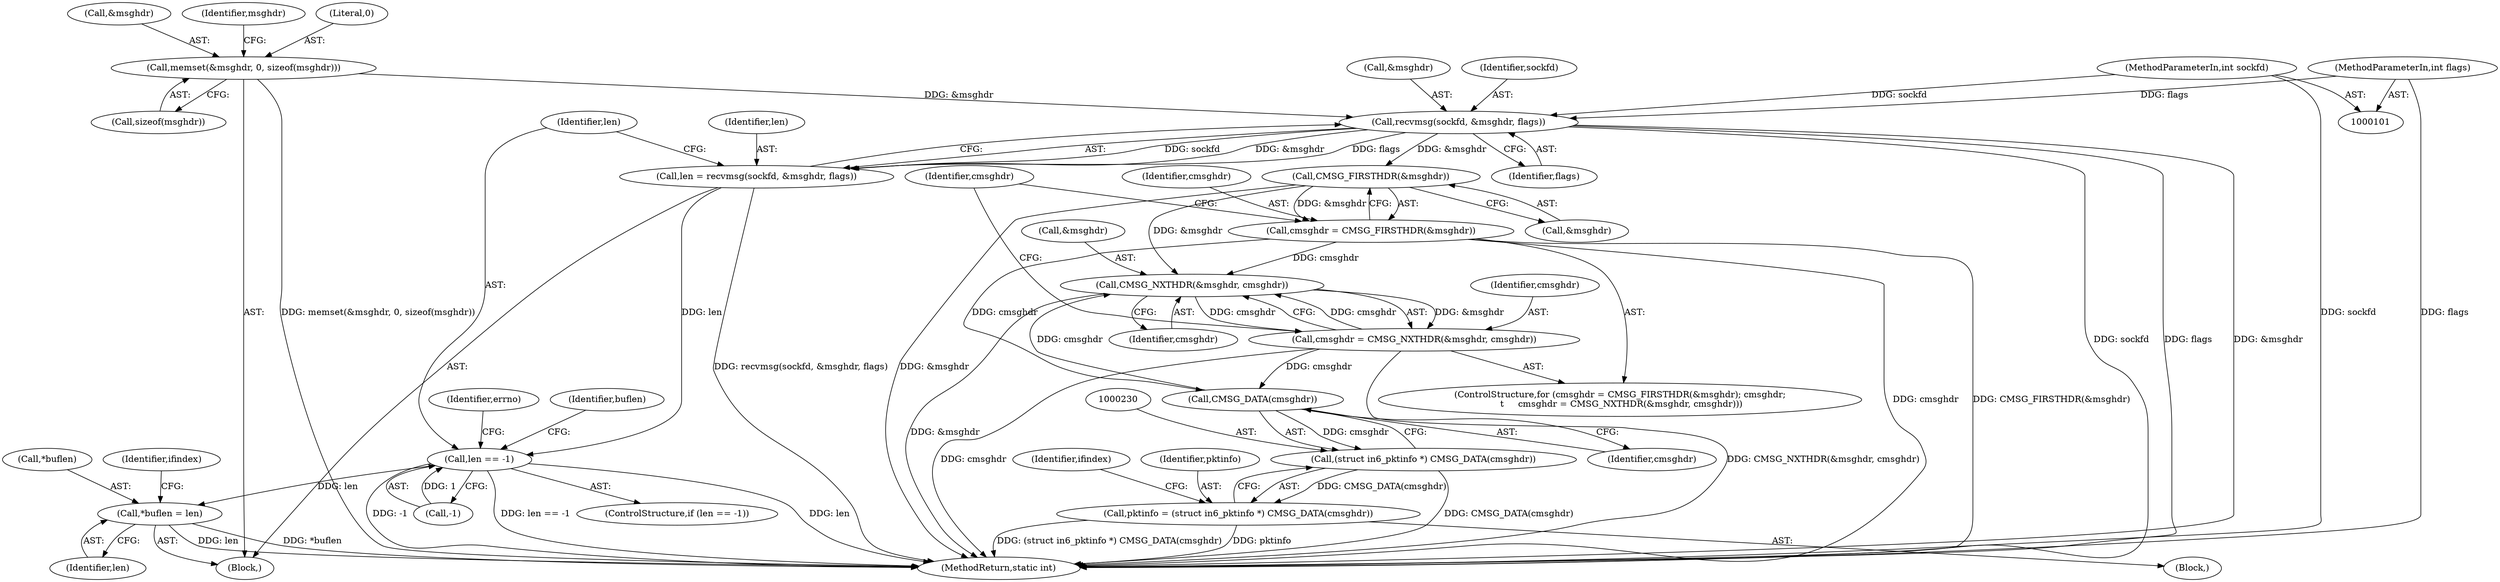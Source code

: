 digraph "0_libndp_a4892df306e0532487f1634ba6d4c6d4bb381c7f@API" {
"1000168" [label="(Call,recvmsg(sockfd, &msghdr, flags))"];
"1000102" [label="(MethodParameterIn,int sockfd)"];
"1000126" [label="(Call,memset(&msghdr, 0, sizeof(msghdr)))"];
"1000105" [label="(MethodParameterIn,int flags)"];
"1000166" [label="(Call,len = recvmsg(sockfd, &msghdr, flags))"];
"1000174" [label="(Call,len == -1)"];
"1000181" [label="(Call,*buflen = len)"];
"1000194" [label="(Call,CMSG_FIRSTHDR(&msghdr))"];
"1000192" [label="(Call,cmsghdr = CMSG_FIRSTHDR(&msghdr))"];
"1000200" [label="(Call,CMSG_NXTHDR(&msghdr, cmsghdr))"];
"1000198" [label="(Call,cmsghdr = CMSG_NXTHDR(&msghdr, cmsghdr))"];
"1000231" [label="(Call,CMSG_DATA(cmsghdr))"];
"1000229" [label="(Call,(struct in6_pktinfo *) CMSG_DATA(cmsghdr))"];
"1000227" [label="(Call,pktinfo = (struct in6_pktinfo *) CMSG_DATA(cmsghdr))"];
"1000187" [label="(Identifier,ifindex)"];
"1000166" [label="(Call,len = recvmsg(sockfd, &msghdr, flags))"];
"1000235" [label="(Identifier,ifindex)"];
"1000203" [label="(Identifier,cmsghdr)"];
"1000175" [label="(Identifier,len)"];
"1000181" [label="(Call,*buflen = len)"];
"1000130" [label="(Call,sizeof(msghdr))"];
"1000168" [label="(Call,recvmsg(sockfd, &msghdr, flags))"];
"1000127" [label="(Call,&msghdr)"];
"1000105" [label="(MethodParameterIn,int flags)"];
"1000173" [label="(ControlStructure,if (len == -1))"];
"1000108" [label="(Block,)"];
"1000228" [label="(Identifier,pktinfo)"];
"1000172" [label="(Identifier,flags)"];
"1000126" [label="(Call,memset(&msghdr, 0, sizeof(msghdr)))"];
"1000229" [label="(Call,(struct in6_pktinfo *) CMSG_DATA(cmsghdr))"];
"1000192" [label="(Call,cmsghdr = CMSG_FIRSTHDR(&msghdr))"];
"1000232" [label="(Identifier,cmsghdr)"];
"1000227" [label="(Call,pktinfo = (struct in6_pktinfo *) CMSG_DATA(cmsghdr))"];
"1000201" [label="(Call,&msghdr)"];
"1000182" [label="(Call,*buflen)"];
"1000183" [label="(Identifier,buflen)"];
"1000200" [label="(Call,CMSG_NXTHDR(&msghdr, cmsghdr))"];
"1000194" [label="(Call,CMSG_FIRSTHDR(&msghdr))"];
"1000169" [label="(Identifier,sockfd)"];
"1000170" [label="(Call,&msghdr)"];
"1000184" [label="(Identifier,len)"];
"1000199" [label="(Identifier,cmsghdr)"];
"1000195" [label="(Call,&msghdr)"];
"1000176" [label="(Call,-1)"];
"1000231" [label="(Call,CMSG_DATA(cmsghdr))"];
"1000174" [label="(Call,len == -1)"];
"1000225" [label="(Block,)"];
"1000167" [label="(Identifier,len)"];
"1000247" [label="(MethodReturn,static int)"];
"1000180" [label="(Identifier,errno)"];
"1000102" [label="(MethodParameterIn,int sockfd)"];
"1000134" [label="(Identifier,msghdr)"];
"1000198" [label="(Call,cmsghdr = CMSG_NXTHDR(&msghdr, cmsghdr))"];
"1000191" [label="(ControlStructure,for (cmsghdr = CMSG_FIRSTHDR(&msghdr); cmsghdr;\n \t     cmsghdr = CMSG_NXTHDR(&msghdr, cmsghdr)))"];
"1000197" [label="(Identifier,cmsghdr)"];
"1000129" [label="(Literal,0)"];
"1000193" [label="(Identifier,cmsghdr)"];
"1000168" -> "1000166"  [label="AST: "];
"1000168" -> "1000172"  [label="CFG: "];
"1000169" -> "1000168"  [label="AST: "];
"1000170" -> "1000168"  [label="AST: "];
"1000172" -> "1000168"  [label="AST: "];
"1000166" -> "1000168"  [label="CFG: "];
"1000168" -> "1000247"  [label="DDG: sockfd"];
"1000168" -> "1000247"  [label="DDG: flags"];
"1000168" -> "1000247"  [label="DDG: &msghdr"];
"1000168" -> "1000166"  [label="DDG: sockfd"];
"1000168" -> "1000166"  [label="DDG: &msghdr"];
"1000168" -> "1000166"  [label="DDG: flags"];
"1000102" -> "1000168"  [label="DDG: sockfd"];
"1000126" -> "1000168"  [label="DDG: &msghdr"];
"1000105" -> "1000168"  [label="DDG: flags"];
"1000168" -> "1000194"  [label="DDG: &msghdr"];
"1000102" -> "1000101"  [label="AST: "];
"1000102" -> "1000247"  [label="DDG: sockfd"];
"1000126" -> "1000108"  [label="AST: "];
"1000126" -> "1000130"  [label="CFG: "];
"1000127" -> "1000126"  [label="AST: "];
"1000129" -> "1000126"  [label="AST: "];
"1000130" -> "1000126"  [label="AST: "];
"1000134" -> "1000126"  [label="CFG: "];
"1000126" -> "1000247"  [label="DDG: memset(&msghdr, 0, sizeof(msghdr))"];
"1000105" -> "1000101"  [label="AST: "];
"1000105" -> "1000247"  [label="DDG: flags"];
"1000166" -> "1000108"  [label="AST: "];
"1000167" -> "1000166"  [label="AST: "];
"1000175" -> "1000166"  [label="CFG: "];
"1000166" -> "1000247"  [label="DDG: recvmsg(sockfd, &msghdr, flags)"];
"1000166" -> "1000174"  [label="DDG: len"];
"1000174" -> "1000173"  [label="AST: "];
"1000174" -> "1000176"  [label="CFG: "];
"1000175" -> "1000174"  [label="AST: "];
"1000176" -> "1000174"  [label="AST: "];
"1000180" -> "1000174"  [label="CFG: "];
"1000183" -> "1000174"  [label="CFG: "];
"1000174" -> "1000247"  [label="DDG: -1"];
"1000174" -> "1000247"  [label="DDG: len == -1"];
"1000174" -> "1000247"  [label="DDG: len"];
"1000176" -> "1000174"  [label="DDG: 1"];
"1000174" -> "1000181"  [label="DDG: len"];
"1000181" -> "1000108"  [label="AST: "];
"1000181" -> "1000184"  [label="CFG: "];
"1000182" -> "1000181"  [label="AST: "];
"1000184" -> "1000181"  [label="AST: "];
"1000187" -> "1000181"  [label="CFG: "];
"1000181" -> "1000247"  [label="DDG: *buflen"];
"1000181" -> "1000247"  [label="DDG: len"];
"1000194" -> "1000192"  [label="AST: "];
"1000194" -> "1000195"  [label="CFG: "];
"1000195" -> "1000194"  [label="AST: "];
"1000192" -> "1000194"  [label="CFG: "];
"1000194" -> "1000247"  [label="DDG: &msghdr"];
"1000194" -> "1000192"  [label="DDG: &msghdr"];
"1000194" -> "1000200"  [label="DDG: &msghdr"];
"1000192" -> "1000191"  [label="AST: "];
"1000193" -> "1000192"  [label="AST: "];
"1000197" -> "1000192"  [label="CFG: "];
"1000192" -> "1000247"  [label="DDG: CMSG_FIRSTHDR(&msghdr)"];
"1000192" -> "1000247"  [label="DDG: cmsghdr"];
"1000192" -> "1000200"  [label="DDG: cmsghdr"];
"1000192" -> "1000231"  [label="DDG: cmsghdr"];
"1000200" -> "1000198"  [label="AST: "];
"1000200" -> "1000203"  [label="CFG: "];
"1000201" -> "1000200"  [label="AST: "];
"1000203" -> "1000200"  [label="AST: "];
"1000198" -> "1000200"  [label="CFG: "];
"1000200" -> "1000247"  [label="DDG: &msghdr"];
"1000200" -> "1000198"  [label="DDG: &msghdr"];
"1000200" -> "1000198"  [label="DDG: cmsghdr"];
"1000198" -> "1000200"  [label="DDG: cmsghdr"];
"1000231" -> "1000200"  [label="DDG: cmsghdr"];
"1000198" -> "1000191"  [label="AST: "];
"1000199" -> "1000198"  [label="AST: "];
"1000197" -> "1000198"  [label="CFG: "];
"1000198" -> "1000247"  [label="DDG: CMSG_NXTHDR(&msghdr, cmsghdr)"];
"1000198" -> "1000247"  [label="DDG: cmsghdr"];
"1000198" -> "1000231"  [label="DDG: cmsghdr"];
"1000231" -> "1000229"  [label="AST: "];
"1000231" -> "1000232"  [label="CFG: "];
"1000232" -> "1000231"  [label="AST: "];
"1000229" -> "1000231"  [label="CFG: "];
"1000231" -> "1000229"  [label="DDG: cmsghdr"];
"1000229" -> "1000227"  [label="AST: "];
"1000230" -> "1000229"  [label="AST: "];
"1000227" -> "1000229"  [label="CFG: "];
"1000229" -> "1000247"  [label="DDG: CMSG_DATA(cmsghdr)"];
"1000229" -> "1000227"  [label="DDG: CMSG_DATA(cmsghdr)"];
"1000227" -> "1000225"  [label="AST: "];
"1000228" -> "1000227"  [label="AST: "];
"1000235" -> "1000227"  [label="CFG: "];
"1000227" -> "1000247"  [label="DDG: pktinfo"];
"1000227" -> "1000247"  [label="DDG: (struct in6_pktinfo *) CMSG_DATA(cmsghdr)"];
}
